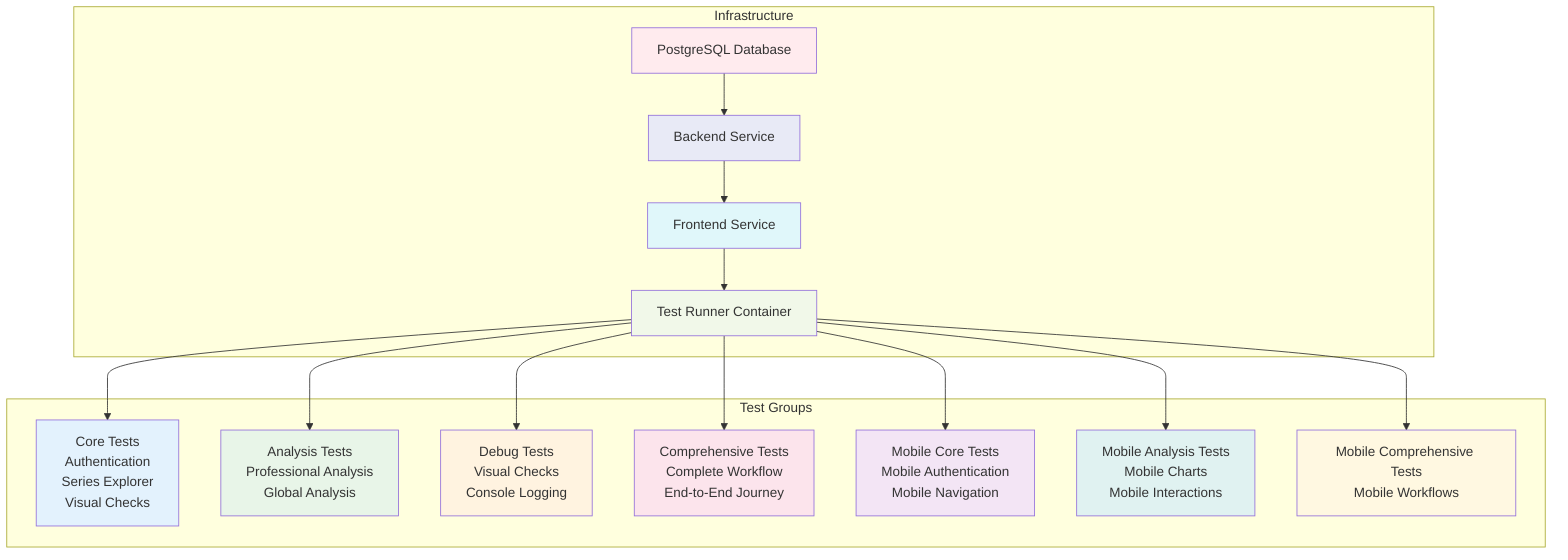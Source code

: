 graph TD
    subgraph "Test Groups"
        A[Core Tests<br/>Authentication<br/>Series Explorer<br/>Visual Checks]
        B[Analysis Tests<br/>Professional Analysis<br/>Global Analysis]
        C[Debug Tests<br/>Visual Checks<br/>Console Logging]
        D[Comprehensive Tests<br/>Complete Workflow<br/>End-to-End Journey]
        E[Mobile Core Tests<br/>Mobile Authentication<br/>Mobile Navigation]
        F[Mobile Analysis Tests<br/>Mobile Charts<br/>Mobile Interactions]
        G[Mobile Comprehensive Tests<br/>Mobile Workflows]
    end

    subgraph "Infrastructure"
        H[PostgreSQL Database]
        I[Backend Service]
        J[Frontend Service]
        K[Test Runner Container]
    end

    H --> I
    I --> J
    J --> K

    K --> A
    K --> B
    K --> C
    K --> D
    K --> E
    K --> F
    K --> G

    style A fill:#e3f2fd
    style B fill:#e8f5e8
    style C fill:#fff3e0
    style D fill:#fce4ec
    style E fill:#f3e5f5
    style F fill:#e0f2f1
    style G fill:#fff8e1
    style H fill:#ffebee
    style I fill:#e8eaf6
    style J fill:#e0f7fa
    style K fill:#f1f8e9